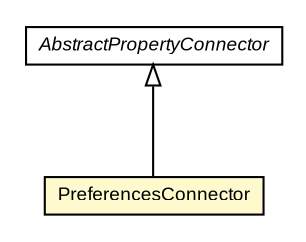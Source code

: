 #!/usr/local/bin/dot
#
# Class diagram 
# Generated by UMLGraph version R5_6 (http://www.umlgraph.org/)
#

digraph G {
	edge [fontname="arial",fontsize=10,labelfontname="arial",labelfontsize=10];
	node [fontname="arial",fontsize=10,shape=plaintext];
	nodesep=0.25;
	ranksep=0.5;
	// org.settings4j.connector.PreferencesConnector
	c3483 [label=<<table title="org.settings4j.connector.PreferencesConnector" border="0" cellborder="1" cellspacing="0" cellpadding="2" port="p" bgcolor="lemonChiffon" href="./PreferencesConnector.html">
		<tr><td><table border="0" cellspacing="0" cellpadding="1">
<tr><td align="center" balign="center"> PreferencesConnector </td></tr>
		</table></td></tr>
		</table>>, URL="./PreferencesConnector.html", fontname="arial", fontcolor="black", fontsize=9.0];
	// org.settings4j.connector.AbstractPropertyConnector
	c3490 [label=<<table title="org.settings4j.connector.AbstractPropertyConnector" border="0" cellborder="1" cellspacing="0" cellpadding="2" port="p" href="./AbstractPropertyConnector.html">
		<tr><td><table border="0" cellspacing="0" cellpadding="1">
<tr><td align="center" balign="center"><font face="arial italic"> AbstractPropertyConnector </font></td></tr>
		</table></td></tr>
		</table>>, URL="./AbstractPropertyConnector.html", fontname="arial", fontcolor="black", fontsize=9.0];
	//org.settings4j.connector.PreferencesConnector extends org.settings4j.connector.AbstractPropertyConnector
	c3490:p -> c3483:p [dir=back,arrowtail=empty];
}

